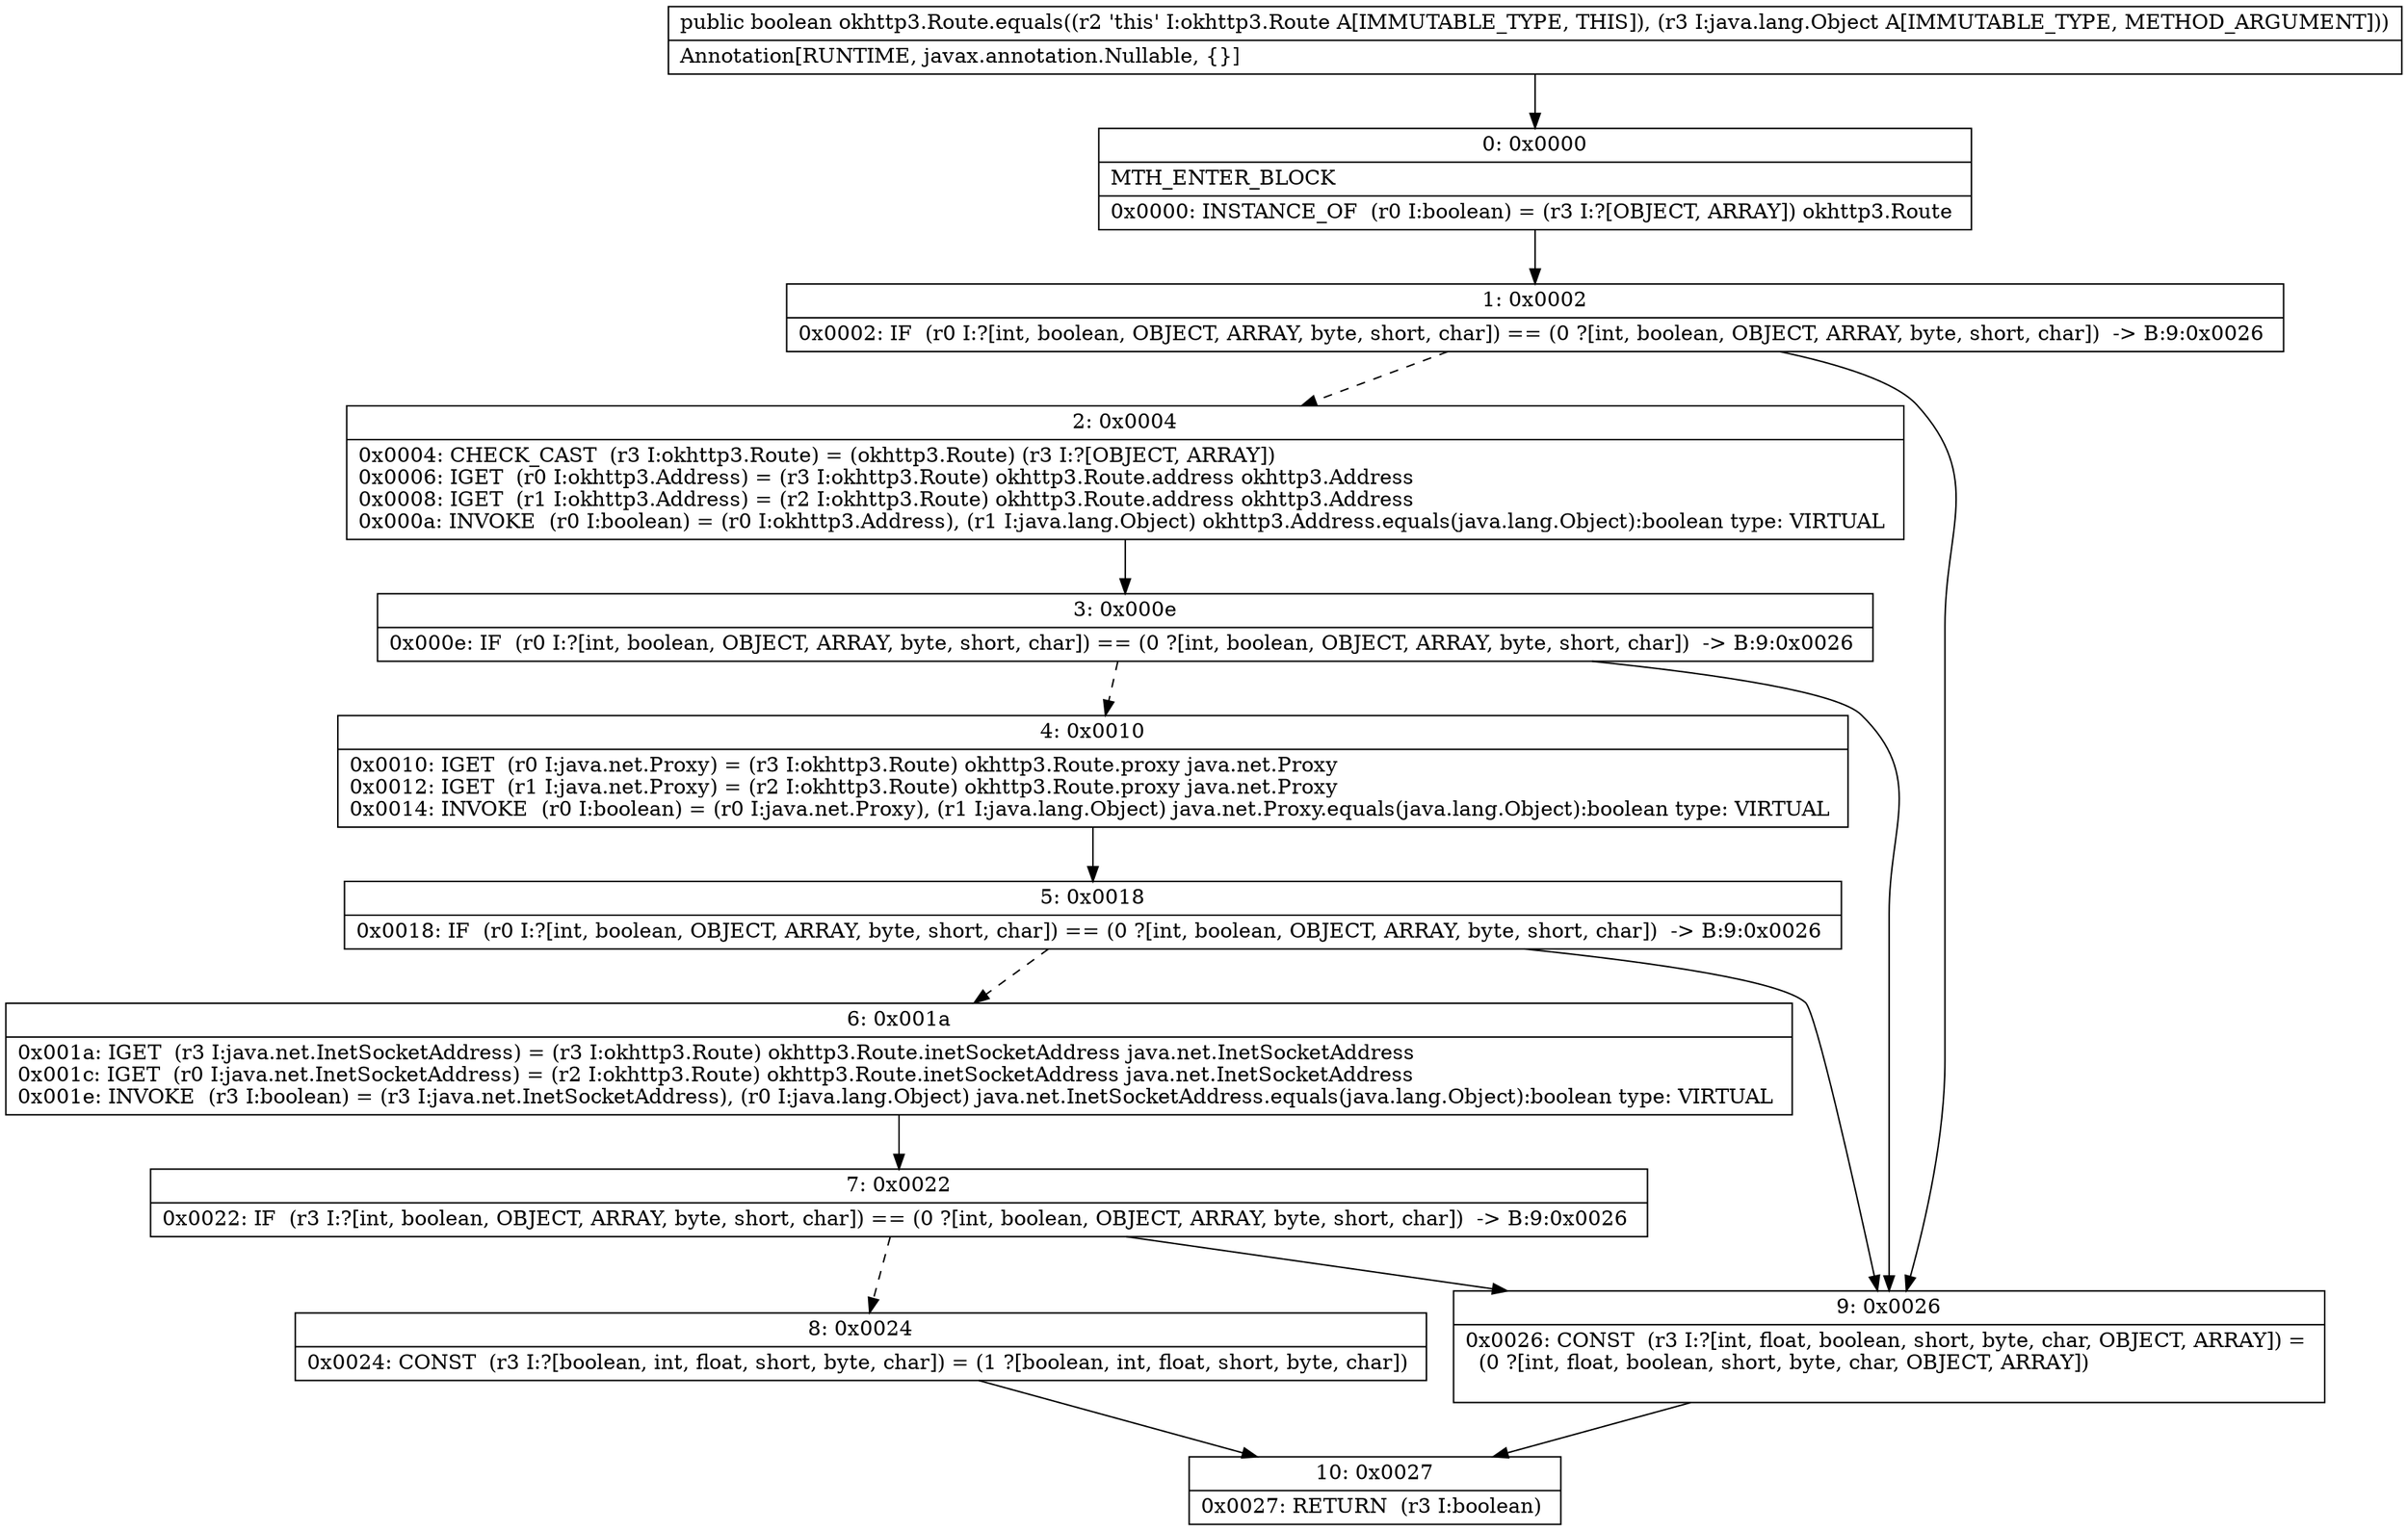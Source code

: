 digraph "CFG forokhttp3.Route.equals(Ljava\/lang\/Object;)Z" {
Node_0 [shape=record,label="{0\:\ 0x0000|MTH_ENTER_BLOCK\l|0x0000: INSTANCE_OF  (r0 I:boolean) = (r3 I:?[OBJECT, ARRAY]) okhttp3.Route \l}"];
Node_1 [shape=record,label="{1\:\ 0x0002|0x0002: IF  (r0 I:?[int, boolean, OBJECT, ARRAY, byte, short, char]) == (0 ?[int, boolean, OBJECT, ARRAY, byte, short, char])  \-\> B:9:0x0026 \l}"];
Node_2 [shape=record,label="{2\:\ 0x0004|0x0004: CHECK_CAST  (r3 I:okhttp3.Route) = (okhttp3.Route) (r3 I:?[OBJECT, ARRAY]) \l0x0006: IGET  (r0 I:okhttp3.Address) = (r3 I:okhttp3.Route) okhttp3.Route.address okhttp3.Address \l0x0008: IGET  (r1 I:okhttp3.Address) = (r2 I:okhttp3.Route) okhttp3.Route.address okhttp3.Address \l0x000a: INVOKE  (r0 I:boolean) = (r0 I:okhttp3.Address), (r1 I:java.lang.Object) okhttp3.Address.equals(java.lang.Object):boolean type: VIRTUAL \l}"];
Node_3 [shape=record,label="{3\:\ 0x000e|0x000e: IF  (r0 I:?[int, boolean, OBJECT, ARRAY, byte, short, char]) == (0 ?[int, boolean, OBJECT, ARRAY, byte, short, char])  \-\> B:9:0x0026 \l}"];
Node_4 [shape=record,label="{4\:\ 0x0010|0x0010: IGET  (r0 I:java.net.Proxy) = (r3 I:okhttp3.Route) okhttp3.Route.proxy java.net.Proxy \l0x0012: IGET  (r1 I:java.net.Proxy) = (r2 I:okhttp3.Route) okhttp3.Route.proxy java.net.Proxy \l0x0014: INVOKE  (r0 I:boolean) = (r0 I:java.net.Proxy), (r1 I:java.lang.Object) java.net.Proxy.equals(java.lang.Object):boolean type: VIRTUAL \l}"];
Node_5 [shape=record,label="{5\:\ 0x0018|0x0018: IF  (r0 I:?[int, boolean, OBJECT, ARRAY, byte, short, char]) == (0 ?[int, boolean, OBJECT, ARRAY, byte, short, char])  \-\> B:9:0x0026 \l}"];
Node_6 [shape=record,label="{6\:\ 0x001a|0x001a: IGET  (r3 I:java.net.InetSocketAddress) = (r3 I:okhttp3.Route) okhttp3.Route.inetSocketAddress java.net.InetSocketAddress \l0x001c: IGET  (r0 I:java.net.InetSocketAddress) = (r2 I:okhttp3.Route) okhttp3.Route.inetSocketAddress java.net.InetSocketAddress \l0x001e: INVOKE  (r3 I:boolean) = (r3 I:java.net.InetSocketAddress), (r0 I:java.lang.Object) java.net.InetSocketAddress.equals(java.lang.Object):boolean type: VIRTUAL \l}"];
Node_7 [shape=record,label="{7\:\ 0x0022|0x0022: IF  (r3 I:?[int, boolean, OBJECT, ARRAY, byte, short, char]) == (0 ?[int, boolean, OBJECT, ARRAY, byte, short, char])  \-\> B:9:0x0026 \l}"];
Node_8 [shape=record,label="{8\:\ 0x0024|0x0024: CONST  (r3 I:?[boolean, int, float, short, byte, char]) = (1 ?[boolean, int, float, short, byte, char]) \l}"];
Node_9 [shape=record,label="{9\:\ 0x0026|0x0026: CONST  (r3 I:?[int, float, boolean, short, byte, char, OBJECT, ARRAY]) = \l  (0 ?[int, float, boolean, short, byte, char, OBJECT, ARRAY])\l \l}"];
Node_10 [shape=record,label="{10\:\ 0x0027|0x0027: RETURN  (r3 I:boolean) \l}"];
MethodNode[shape=record,label="{public boolean okhttp3.Route.equals((r2 'this' I:okhttp3.Route A[IMMUTABLE_TYPE, THIS]), (r3 I:java.lang.Object A[IMMUTABLE_TYPE, METHOD_ARGUMENT]))  | Annotation[RUNTIME, javax.annotation.Nullable, \{\}]\l}"];
MethodNode -> Node_0;
Node_0 -> Node_1;
Node_1 -> Node_2[style=dashed];
Node_1 -> Node_9;
Node_2 -> Node_3;
Node_3 -> Node_4[style=dashed];
Node_3 -> Node_9;
Node_4 -> Node_5;
Node_5 -> Node_6[style=dashed];
Node_5 -> Node_9;
Node_6 -> Node_7;
Node_7 -> Node_8[style=dashed];
Node_7 -> Node_9;
Node_8 -> Node_10;
Node_9 -> Node_10;
}

